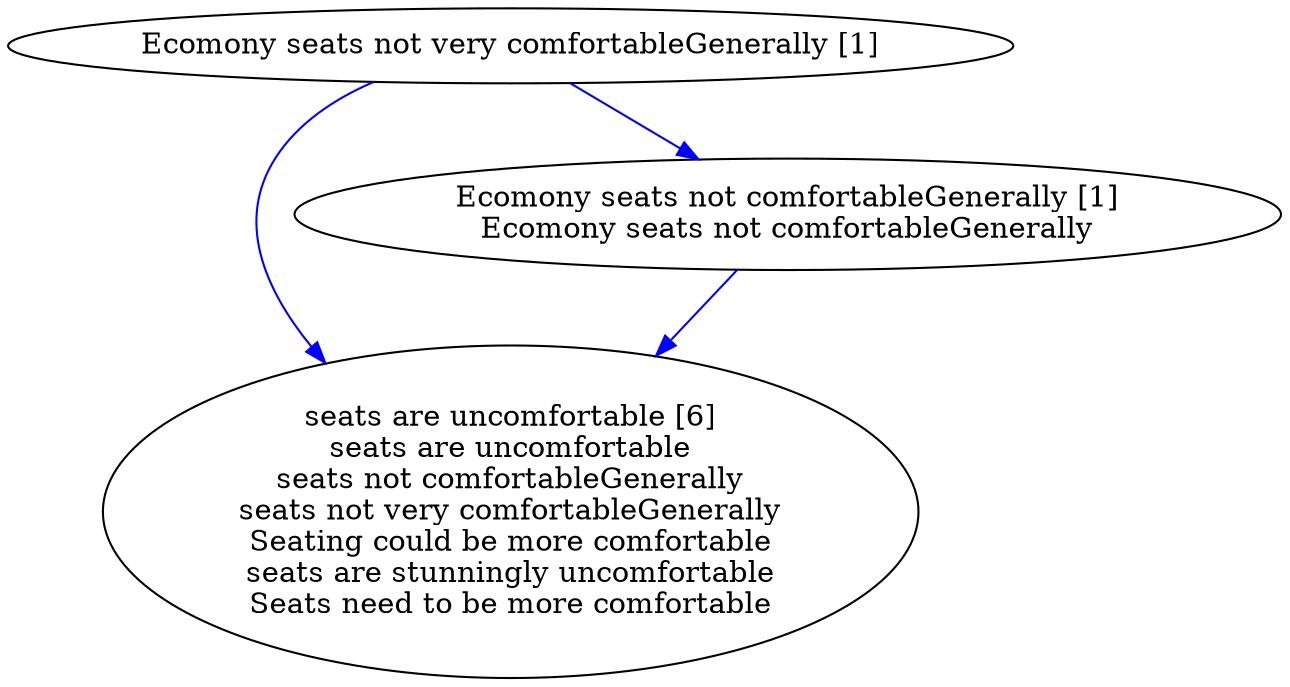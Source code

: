 digraph collapsedGraph {
"seats are uncomfortable [6]\nseats are uncomfortable\nseats not comfortableGenerally\nseats not very comfortableGenerally\nSeating could be more comfortable\nseats are stunningly uncomfortable\nSeats need to be more comfortable""Ecomony seats not very comfortableGenerally [1]""Ecomony seats not comfortableGenerally [1]\nEcomony seats not comfortableGenerally""Ecomony seats not very comfortableGenerally [1]" -> "Ecomony seats not comfortableGenerally [1]\nEcomony seats not comfortableGenerally" [color=blue]
"Ecomony seats not very comfortableGenerally [1]" -> "seats are uncomfortable [6]\nseats are uncomfortable\nseats not comfortableGenerally\nseats not very comfortableGenerally\nSeating could be more comfortable\nseats are stunningly uncomfortable\nSeats need to be more comfortable" [color=blue]
"Ecomony seats not comfortableGenerally [1]\nEcomony seats not comfortableGenerally" -> "seats are uncomfortable [6]\nseats are uncomfortable\nseats not comfortableGenerally\nseats not very comfortableGenerally\nSeating could be more comfortable\nseats are stunningly uncomfortable\nSeats need to be more comfortable" [color=blue]
}